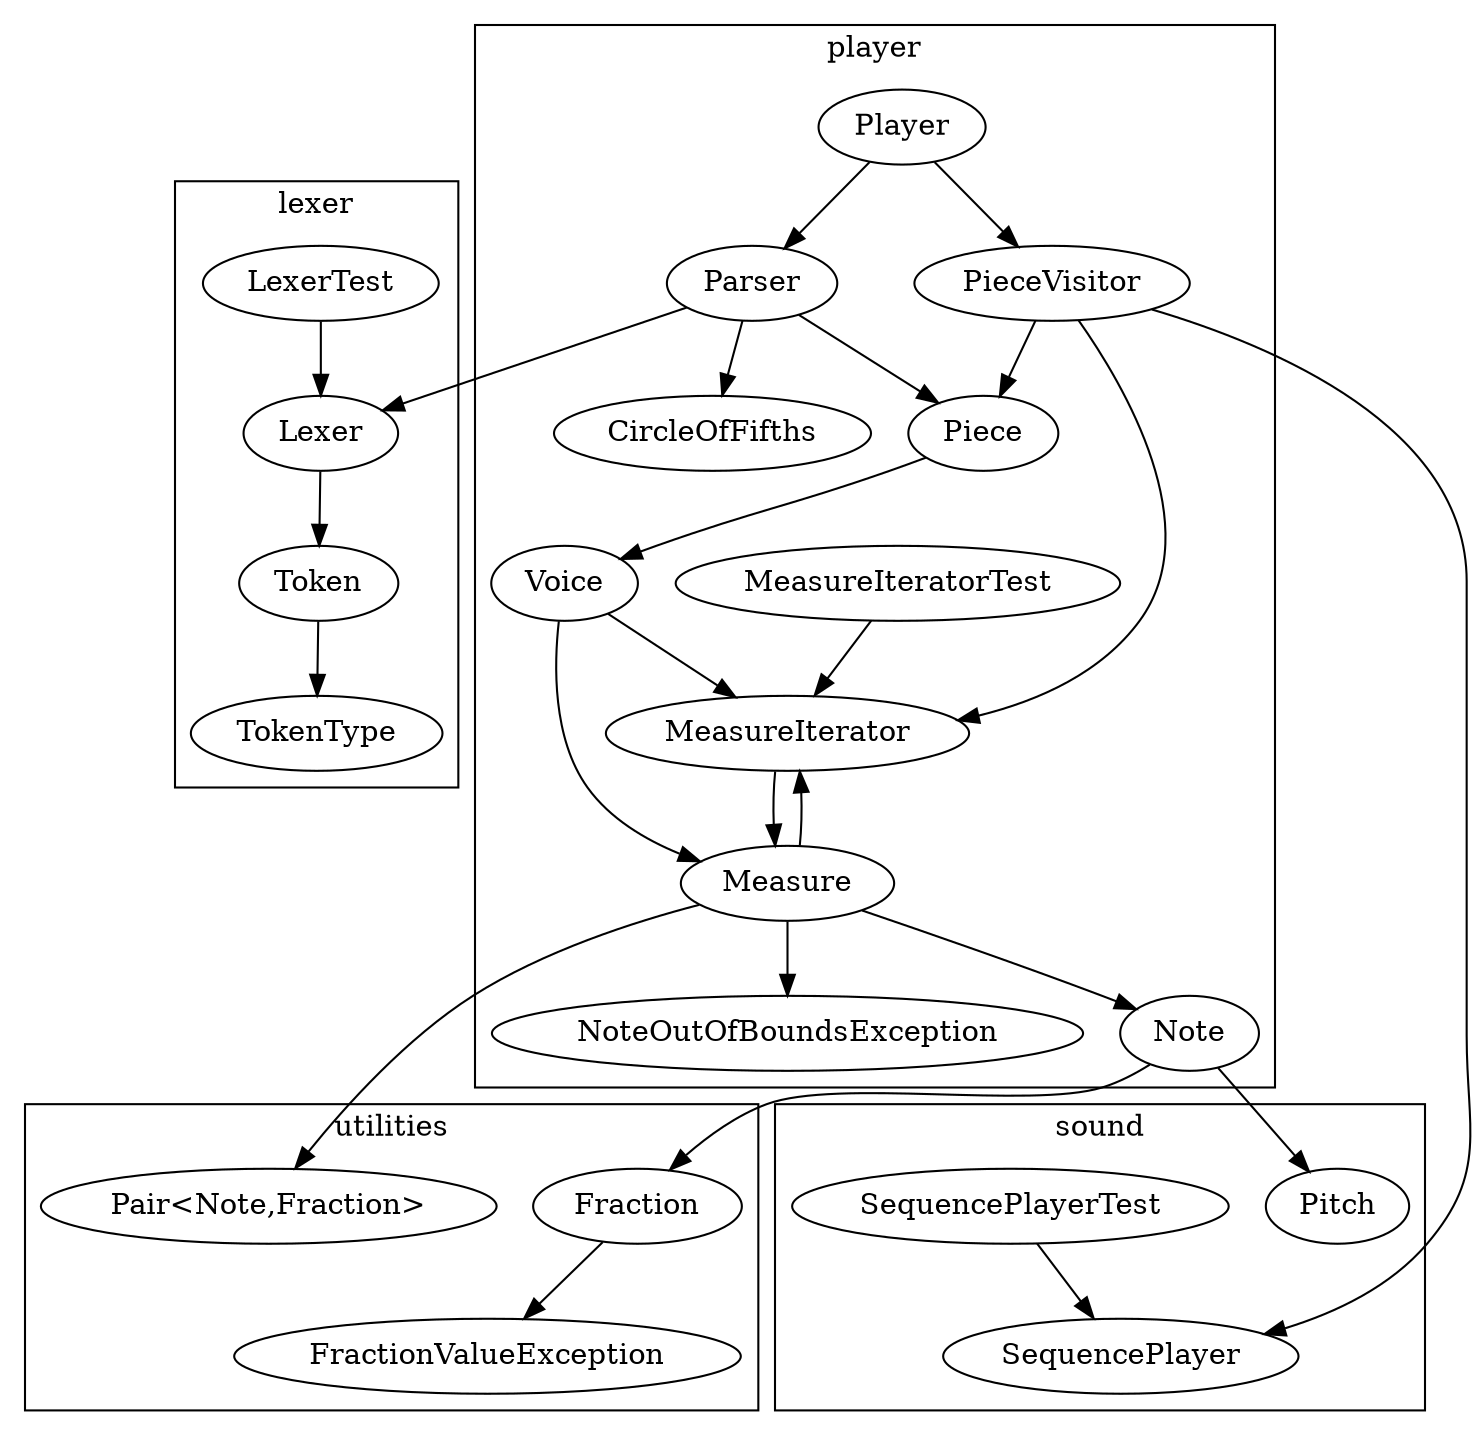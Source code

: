 // A very rough sketch of dependancies.
// A -> B means that the class A in some way requires B to function fully.
// A -> B neither implies B -> A or not B -> A

// This document is rough and subject to tons of change.

digraph Classes {
	subgraph cluster_lexer {
		label = "lexer";
		Lexer -> Token->TokenType;
		LexerTest;
	}
	subgraph cluster_utilities {
		label = "utilities";
		Fraction->FractionValueException;
		"Pair<Note,Fraction>";
	}
	subgraph cluster_sound {
		label = "sound";
		Pitch;
		SequencePlayer;
		SequencePlayerTest;
	}
	subgraph cluster_player {
		label = "player";
		Parser;
		Player;
		PieceVisitor -> Piece;
		CircleOfFifths;
		Voice;
		MeasureIterator;
		Measure->NoteOutOfBoundsException;
		Note;
		MeasureIteratorTest;
	}
	
	// Data Structure...
	PieceVisitor -> MeasureIterator->Measure;
	Measure->MeasureIterator;
	Voice->MeasureIterator;
	Piece->Voice->Measure->Note;
	Measure->"Pair<Note,Fraction>";
	Note->Pitch;
	Note->Fraction;
	
	// Player.
	Parser -> Lexer;
	Parser -> CircleOfFifths
	Parser -> Piece;
	Player -> Parser;
	Player -> PieceVisitor -> SequencePlayer;
	//Testing...
	LexerTest->Lexer;
	MeasureIteratorTest->MeasureIterator;
	SequencePlayerTest->SequencePlayer;
}

